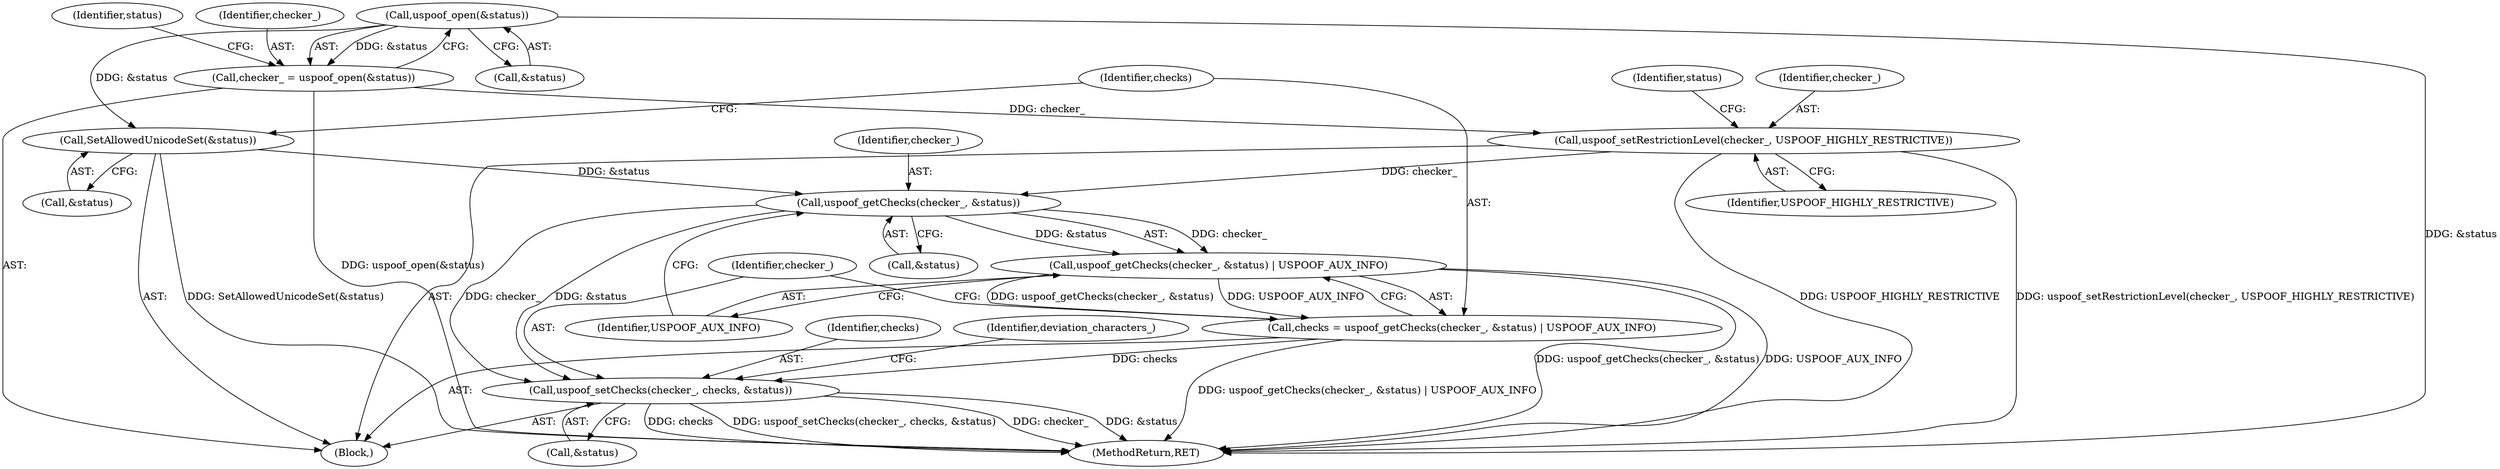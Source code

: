 digraph "0_Chrome_3983030c2ee3e54afa60fe24f23e4c98067a3634@API" {
"1000109" [label="(Call,uspoof_open(&status))"];
"1000107" [label="(Call,checker_ = uspoof_open(&status))"];
"1000120" [label="(Call,uspoof_setRestrictionLevel(checker_, USPOOF_HIGHLY_RESTRICTIVE))"];
"1000130" [label="(Call,uspoof_getChecks(checker_, &status))"];
"1000129" [label="(Call,uspoof_getChecks(checker_, &status) | USPOOF_AUX_INFO)"];
"1000127" [label="(Call,checks = uspoof_getChecks(checker_, &status) | USPOOF_AUX_INFO)"];
"1000135" [label="(Call,uspoof_setChecks(checker_, checks, &status))"];
"1000123" [label="(Call,SetAllowedUnicodeSet(&status))"];
"1000123" [label="(Call,SetAllowedUnicodeSet(&status))"];
"1000131" [label="(Identifier,checker_)"];
"1000137" [label="(Identifier,checks)"];
"1000141" [label="(Identifier,deviation_characters_)"];
"1000219" [label="(MethodReturn,RET)"];
"1000102" [label="(Block,)"];
"1000120" [label="(Call,uspoof_setRestrictionLevel(checker_, USPOOF_HIGHLY_RESTRICTIVE))"];
"1000125" [label="(Identifier,status)"];
"1000130" [label="(Call,uspoof_getChecks(checker_, &status))"];
"1000136" [label="(Identifier,checker_)"];
"1000121" [label="(Identifier,checker_)"];
"1000132" [label="(Call,&status)"];
"1000127" [label="(Call,checks = uspoof_getChecks(checker_, &status) | USPOOF_AUX_INFO)"];
"1000134" [label="(Identifier,USPOOF_AUX_INFO)"];
"1000128" [label="(Identifier,checks)"];
"1000135" [label="(Call,uspoof_setChecks(checker_, checks, &status))"];
"1000110" [label="(Call,&status)"];
"1000114" [label="(Identifier,status)"];
"1000109" [label="(Call,uspoof_open(&status))"];
"1000122" [label="(Identifier,USPOOF_HIGHLY_RESTRICTIVE)"];
"1000107" [label="(Call,checker_ = uspoof_open(&status))"];
"1000108" [label="(Identifier,checker_)"];
"1000129" [label="(Call,uspoof_getChecks(checker_, &status) | USPOOF_AUX_INFO)"];
"1000138" [label="(Call,&status)"];
"1000124" [label="(Call,&status)"];
"1000109" -> "1000107"  [label="AST: "];
"1000109" -> "1000110"  [label="CFG: "];
"1000110" -> "1000109"  [label="AST: "];
"1000107" -> "1000109"  [label="CFG: "];
"1000109" -> "1000219"  [label="DDG: &status"];
"1000109" -> "1000107"  [label="DDG: &status"];
"1000109" -> "1000123"  [label="DDG: &status"];
"1000107" -> "1000102"  [label="AST: "];
"1000108" -> "1000107"  [label="AST: "];
"1000114" -> "1000107"  [label="CFG: "];
"1000107" -> "1000219"  [label="DDG: uspoof_open(&status)"];
"1000107" -> "1000120"  [label="DDG: checker_"];
"1000120" -> "1000102"  [label="AST: "];
"1000120" -> "1000122"  [label="CFG: "];
"1000121" -> "1000120"  [label="AST: "];
"1000122" -> "1000120"  [label="AST: "];
"1000125" -> "1000120"  [label="CFG: "];
"1000120" -> "1000219"  [label="DDG: uspoof_setRestrictionLevel(checker_, USPOOF_HIGHLY_RESTRICTIVE)"];
"1000120" -> "1000219"  [label="DDG: USPOOF_HIGHLY_RESTRICTIVE"];
"1000120" -> "1000130"  [label="DDG: checker_"];
"1000130" -> "1000129"  [label="AST: "];
"1000130" -> "1000132"  [label="CFG: "];
"1000131" -> "1000130"  [label="AST: "];
"1000132" -> "1000130"  [label="AST: "];
"1000134" -> "1000130"  [label="CFG: "];
"1000130" -> "1000129"  [label="DDG: checker_"];
"1000130" -> "1000129"  [label="DDG: &status"];
"1000123" -> "1000130"  [label="DDG: &status"];
"1000130" -> "1000135"  [label="DDG: checker_"];
"1000130" -> "1000135"  [label="DDG: &status"];
"1000129" -> "1000127"  [label="AST: "];
"1000129" -> "1000134"  [label="CFG: "];
"1000134" -> "1000129"  [label="AST: "];
"1000127" -> "1000129"  [label="CFG: "];
"1000129" -> "1000219"  [label="DDG: uspoof_getChecks(checker_, &status)"];
"1000129" -> "1000219"  [label="DDG: USPOOF_AUX_INFO"];
"1000129" -> "1000127"  [label="DDG: uspoof_getChecks(checker_, &status)"];
"1000129" -> "1000127"  [label="DDG: USPOOF_AUX_INFO"];
"1000127" -> "1000102"  [label="AST: "];
"1000128" -> "1000127"  [label="AST: "];
"1000136" -> "1000127"  [label="CFG: "];
"1000127" -> "1000219"  [label="DDG: uspoof_getChecks(checker_, &status) | USPOOF_AUX_INFO"];
"1000127" -> "1000135"  [label="DDG: checks"];
"1000135" -> "1000102"  [label="AST: "];
"1000135" -> "1000138"  [label="CFG: "];
"1000136" -> "1000135"  [label="AST: "];
"1000137" -> "1000135"  [label="AST: "];
"1000138" -> "1000135"  [label="AST: "];
"1000141" -> "1000135"  [label="CFG: "];
"1000135" -> "1000219"  [label="DDG: uspoof_setChecks(checker_, checks, &status)"];
"1000135" -> "1000219"  [label="DDG: checker_"];
"1000135" -> "1000219"  [label="DDG: &status"];
"1000135" -> "1000219"  [label="DDG: checks"];
"1000123" -> "1000102"  [label="AST: "];
"1000123" -> "1000124"  [label="CFG: "];
"1000124" -> "1000123"  [label="AST: "];
"1000128" -> "1000123"  [label="CFG: "];
"1000123" -> "1000219"  [label="DDG: SetAllowedUnicodeSet(&status)"];
}
